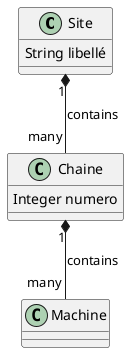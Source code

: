 @startuml
class Site {
 String libellé
}
class Chaine {
  Integer numero
}
class Machine {
}
Site "1" *-- "many" Chaine : contains
Chaine "1" *-- "many" Machine: contains
@enduml